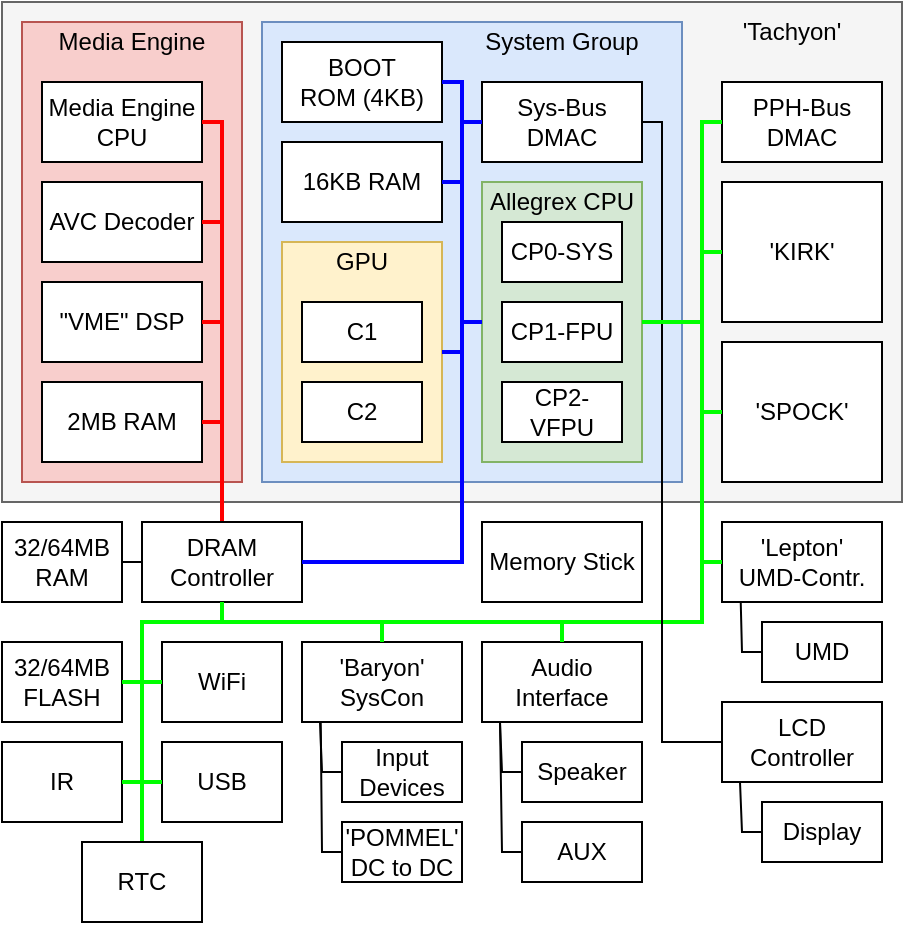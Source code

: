 <mxfile version="24.6.4" type="device">
  <diagram name="Page-1" id="wC95_xTdWWjxeRUOq-es">
    <mxGraphModel dx="661" dy="491" grid="1" gridSize="10" guides="1" tooltips="1" connect="1" arrows="1" fold="1" page="1" pageScale="1" pageWidth="827" pageHeight="1169" math="0" shadow="0">
      <root>
        <mxCell id="0" />
        <mxCell id="1" parent="0" />
        <mxCell id="Op0tHSddGDRsKOFtwu9H-1" value="" style="rounded=0;whiteSpace=wrap;html=1;fillColor=#f5f5f5;fontColor=#333333;strokeColor=#666666;" vertex="1" parent="1">
          <mxGeometry x="160" y="130" width="450" height="250" as="geometry" />
        </mxCell>
        <mxCell id="Op0tHSddGDRsKOFtwu9H-2" value="&#39;Tachyon&#39;" style="text;html=1;align=center;verticalAlign=middle;whiteSpace=wrap;rounded=0;" vertex="1" parent="1">
          <mxGeometry x="500" y="130" width="110" height="30" as="geometry" />
        </mxCell>
        <mxCell id="Op0tHSddGDRsKOFtwu9H-3" value="" style="rounded=0;whiteSpace=wrap;html=1;fillColor=#f8cecc;strokeColor=#b85450;" vertex="1" parent="1">
          <mxGeometry x="170" y="140" width="110" height="230" as="geometry" />
        </mxCell>
        <mxCell id="Op0tHSddGDRsKOFtwu9H-5" value="Media Engine" style="text;html=1;align=center;verticalAlign=middle;whiteSpace=wrap;rounded=0;" vertex="1" parent="1">
          <mxGeometry x="180" y="140" width="90" height="20" as="geometry" />
        </mxCell>
        <mxCell id="Op0tHSddGDRsKOFtwu9H-6" value="Media Engine CPU" style="rounded=0;whiteSpace=wrap;html=1;" vertex="1" parent="1">
          <mxGeometry x="180" y="170" width="80" height="40" as="geometry" />
        </mxCell>
        <mxCell id="Op0tHSddGDRsKOFtwu9H-7" value="AVC Decoder" style="rounded=0;whiteSpace=wrap;html=1;" vertex="1" parent="1">
          <mxGeometry x="180" y="220" width="80" height="40" as="geometry" />
        </mxCell>
        <mxCell id="Op0tHSddGDRsKOFtwu9H-8" value="&quot;VME&quot; DSP" style="rounded=0;whiteSpace=wrap;html=1;" vertex="1" parent="1">
          <mxGeometry x="180" y="270" width="80" height="40" as="geometry" />
        </mxCell>
        <mxCell id="Op0tHSddGDRsKOFtwu9H-9" value="2MB RAM" style="rounded=0;whiteSpace=wrap;html=1;" vertex="1" parent="1">
          <mxGeometry x="180" y="320" width="80" height="40" as="geometry" />
        </mxCell>
        <mxCell id="Op0tHSddGDRsKOFtwu9H-11" value="" style="endArrow=none;html=1;rounded=0;exitX=0.5;exitY=0;exitDx=0;exitDy=0;strokeColor=#FF0000;align=center;verticalAlign=middle;fontFamily=Helvetica;fontSize=11;fontColor=default;labelBackgroundColor=default;endSize=13;jumpSize=6;targetPerimeterSpacing=5;strokeWidth=2;" edge="1" parent="1" source="Op0tHSddGDRsKOFtwu9H-15">
          <mxGeometry width="50" height="50" relative="1" as="geometry">
            <mxPoint x="300" y="400" as="sourcePoint" />
            <mxPoint x="260" y="190" as="targetPoint" />
            <Array as="points">
              <mxPoint x="270" y="400" />
              <mxPoint x="270" y="190" />
            </Array>
          </mxGeometry>
        </mxCell>
        <mxCell id="Op0tHSddGDRsKOFtwu9H-12" value="" style="endArrow=none;html=1;rounded=0;entryX=1;entryY=0.5;entryDx=0;entryDy=0;strokeColor=#FF0000;strokeWidth=2;" edge="1" parent="1" target="Op0tHSddGDRsKOFtwu9H-7">
          <mxGeometry width="50" height="50" relative="1" as="geometry">
            <mxPoint x="270" y="240" as="sourcePoint" />
            <mxPoint x="360" y="220" as="targetPoint" />
          </mxGeometry>
        </mxCell>
        <mxCell id="Op0tHSddGDRsKOFtwu9H-13" value="" style="endArrow=none;html=1;rounded=0;exitX=1;exitY=0.5;exitDx=0;exitDy=0;strokeColor=#FF0000;strokeWidth=2;" edge="1" parent="1" source="Op0tHSddGDRsKOFtwu9H-8">
          <mxGeometry width="50" height="50" relative="1" as="geometry">
            <mxPoint x="300" y="250" as="sourcePoint" />
            <mxPoint x="270" y="290" as="targetPoint" />
          </mxGeometry>
        </mxCell>
        <mxCell id="Op0tHSddGDRsKOFtwu9H-14" value="" style="endArrow=none;html=1;rounded=0;exitX=1;exitY=0.5;exitDx=0;exitDy=0;strokeColor=#FF0000;strokeWidth=2;" edge="1" parent="1" source="Op0tHSddGDRsKOFtwu9H-9">
          <mxGeometry width="50" height="50" relative="1" as="geometry">
            <mxPoint x="310" y="260" as="sourcePoint" />
            <mxPoint x="270" y="340" as="targetPoint" />
          </mxGeometry>
        </mxCell>
        <mxCell id="Op0tHSddGDRsKOFtwu9H-15" value="DRAM Controller" style="rounded=0;whiteSpace=wrap;html=1;" vertex="1" parent="1">
          <mxGeometry x="230" y="390" width="80" height="40" as="geometry" />
        </mxCell>
        <mxCell id="Op0tHSddGDRsKOFtwu9H-16" value="32/64MB&lt;div&gt;RAM&lt;/div&gt;" style="rounded=0;whiteSpace=wrap;html=1;" vertex="1" parent="1">
          <mxGeometry x="160" y="390" width="60" height="40" as="geometry" />
        </mxCell>
        <mxCell id="Op0tHSddGDRsKOFtwu9H-18" value="" style="rounded=0;whiteSpace=wrap;html=1;fillColor=#dae8fc;strokeColor=#6c8ebf;" vertex="1" parent="1">
          <mxGeometry x="290" y="140" width="210" height="230" as="geometry" />
        </mxCell>
        <mxCell id="Op0tHSddGDRsKOFtwu9H-19" value="System Group" style="text;html=1;align=center;verticalAlign=middle;whiteSpace=wrap;rounded=0;" vertex="1" parent="1">
          <mxGeometry x="400" y="140" width="80" height="20" as="geometry" />
        </mxCell>
        <mxCell id="Op0tHSddGDRsKOFtwu9H-21" value="" style="rounded=0;whiteSpace=wrap;html=1;fillColor=#fff2cc;strokeColor=#d6b656;" vertex="1" parent="1">
          <mxGeometry x="300" y="250" width="80" height="110" as="geometry" />
        </mxCell>
        <mxCell id="Op0tHSddGDRsKOFtwu9H-22" value="16KB RAM" style="rounded=0;whiteSpace=wrap;html=1;" vertex="1" parent="1">
          <mxGeometry x="300" y="200" width="80" height="40" as="geometry" />
        </mxCell>
        <mxCell id="Op0tHSddGDRsKOFtwu9H-23" value="BOOT&lt;div&gt;ROM (4KB)&lt;/div&gt;" style="rounded=0;whiteSpace=wrap;html=1;" vertex="1" parent="1">
          <mxGeometry x="300" y="150" width="80" height="40" as="geometry" />
        </mxCell>
        <mxCell id="Op0tHSddGDRsKOFtwu9H-25" value="&lt;div&gt;PPH-Bus&lt;/div&gt;DMAC" style="rounded=0;whiteSpace=wrap;html=1;" vertex="1" parent="1">
          <mxGeometry x="520" y="170" width="80" height="40" as="geometry" />
        </mxCell>
        <mxCell id="Op0tHSddGDRsKOFtwu9H-26" value="" style="rounded=0;whiteSpace=wrap;html=1;fillColor=#d5e8d4;strokeColor=#82b366;" vertex="1" parent="1">
          <mxGeometry x="400" y="220" width="80" height="140" as="geometry" />
        </mxCell>
        <mxCell id="Op0tHSddGDRsKOFtwu9H-29" value="&#39;KIRK&#39;" style="rounded=0;whiteSpace=wrap;html=1;" vertex="1" parent="1">
          <mxGeometry x="520" y="220" width="80" height="70" as="geometry" />
        </mxCell>
        <mxCell id="Op0tHSddGDRsKOFtwu9H-30" value="&#39;SPOCK&#39;" style="rounded=0;whiteSpace=wrap;html=1;" vertex="1" parent="1">
          <mxGeometry x="520" y="300" width="80" height="70" as="geometry" />
        </mxCell>
        <mxCell id="Op0tHSddGDRsKOFtwu9H-31" value="" style="endArrow=none;html=1;rounded=0;exitX=0.5;exitY=1;exitDx=0;exitDy=0;entryX=0;entryY=0.5;entryDx=0;entryDy=0;strokeColor=#00FF00;strokeWidth=2;" edge="1" parent="1" source="Op0tHSddGDRsKOFtwu9H-15" target="Op0tHSddGDRsKOFtwu9H-25">
          <mxGeometry width="50" height="50" relative="1" as="geometry">
            <mxPoint x="260" y="430" as="sourcePoint" />
            <mxPoint x="520" y="210" as="targetPoint" />
            <Array as="points">
              <mxPoint x="270" y="440" />
              <mxPoint x="510" y="440" />
              <mxPoint x="510" y="190" />
            </Array>
          </mxGeometry>
        </mxCell>
        <mxCell id="Op0tHSddGDRsKOFtwu9H-35" value="&lt;div&gt;Sys-Bus&lt;/div&gt;DMAC" style="rounded=0;whiteSpace=wrap;html=1;" vertex="1" parent="1">
          <mxGeometry x="400" y="170" width="80" height="40" as="geometry" />
        </mxCell>
        <mxCell id="Op0tHSddGDRsKOFtwu9H-38" value="" style="endArrow=none;html=1;rounded=0;strokeColor=#0000FF;align=center;verticalAlign=middle;fontFamily=Helvetica;fontSize=11;fontColor=default;labelBackgroundColor=default;entryX=1;entryY=0.5;entryDx=0;entryDy=0;exitX=1;exitY=0.5;exitDx=0;exitDy=0;strokeWidth=2;" edge="1" parent="1" source="Op0tHSddGDRsKOFtwu9H-15" target="Op0tHSddGDRsKOFtwu9H-23">
          <mxGeometry width="50" height="50" relative="1" as="geometry">
            <mxPoint x="390" y="400" as="sourcePoint" />
            <mxPoint x="410" y="170" as="targetPoint" />
            <Array as="points">
              <mxPoint x="390" y="410" />
              <mxPoint x="390" y="170" />
            </Array>
          </mxGeometry>
        </mxCell>
        <mxCell id="Op0tHSddGDRsKOFtwu9H-53" value="Allegrex CPU" style="text;html=1;align=center;verticalAlign=middle;whiteSpace=wrap;rounded=0;" vertex="1" parent="1">
          <mxGeometry x="400" y="220" width="80" height="20" as="geometry" />
        </mxCell>
        <mxCell id="Op0tHSddGDRsKOFtwu9H-55" value="GPU" style="text;html=1;align=center;verticalAlign=middle;whiteSpace=wrap;rounded=0;" vertex="1" parent="1">
          <mxGeometry x="300" y="250" width="80" height="20" as="geometry" />
        </mxCell>
        <mxCell id="Op0tHSddGDRsKOFtwu9H-56" value="CP2-VFPU" style="rounded=0;whiteSpace=wrap;html=1;" vertex="1" parent="1">
          <mxGeometry x="410" y="320" width="60" height="30" as="geometry" />
        </mxCell>
        <mxCell id="Op0tHSddGDRsKOFtwu9H-57" value="CP0-SYS" style="rounded=0;whiteSpace=wrap;html=1;" vertex="1" parent="1">
          <mxGeometry x="410" y="240" width="60" height="30" as="geometry" />
        </mxCell>
        <mxCell id="Op0tHSddGDRsKOFtwu9H-58" value="CP1-FPU" style="rounded=0;whiteSpace=wrap;html=1;" vertex="1" parent="1">
          <mxGeometry x="410" y="280" width="60" height="30" as="geometry" />
        </mxCell>
        <mxCell id="Op0tHSddGDRsKOFtwu9H-59" value="C1" style="rounded=0;whiteSpace=wrap;html=1;" vertex="1" parent="1">
          <mxGeometry x="310" y="280" width="60" height="30" as="geometry" />
        </mxCell>
        <mxCell id="Op0tHSddGDRsKOFtwu9H-60" value="C2" style="rounded=0;whiteSpace=wrap;html=1;" vertex="1" parent="1">
          <mxGeometry x="310" y="320" width="60" height="30" as="geometry" />
        </mxCell>
        <mxCell id="Op0tHSddGDRsKOFtwu9H-61" value="" style="endArrow=none;html=1;rounded=0;exitX=1;exitY=0.5;exitDx=0;exitDy=0;strokeColor=#0000FF;strokeWidth=2;" edge="1" parent="1" source="Op0tHSddGDRsKOFtwu9H-21">
          <mxGeometry width="50" height="50" relative="1" as="geometry">
            <mxPoint x="360" y="330" as="sourcePoint" />
            <mxPoint x="390" y="305" as="targetPoint" />
          </mxGeometry>
        </mxCell>
        <mxCell id="Op0tHSddGDRsKOFtwu9H-62" value="" style="endArrow=none;html=1;rounded=0;entryX=0;entryY=0.5;entryDx=0;entryDy=0;strokeColor=#0000FF;strokeWidth=2;" edge="1" parent="1" target="Op0tHSddGDRsKOFtwu9H-26">
          <mxGeometry width="50" height="50" relative="1" as="geometry">
            <mxPoint x="390" y="290" as="sourcePoint" />
            <mxPoint x="380" y="280" as="targetPoint" />
          </mxGeometry>
        </mxCell>
        <mxCell id="Op0tHSddGDRsKOFtwu9H-63" value="" style="endArrow=none;html=1;rounded=0;exitX=1;exitY=0.5;exitDx=0;exitDy=0;strokeColor=#0000FF;strokeWidth=2;" edge="1" parent="1" source="Op0tHSddGDRsKOFtwu9H-22">
          <mxGeometry width="50" height="50" relative="1" as="geometry">
            <mxPoint x="360" y="330" as="sourcePoint" />
            <mxPoint x="390" y="220" as="targetPoint" />
          </mxGeometry>
        </mxCell>
        <mxCell id="Op0tHSddGDRsKOFtwu9H-64" value="" style="endArrow=none;html=1;rounded=0;entryX=0;entryY=0.5;entryDx=0;entryDy=0;strokeColor=#0000FF;strokeWidth=2;" edge="1" parent="1" target="Op0tHSddGDRsKOFtwu9H-35">
          <mxGeometry width="50" height="50" relative="1" as="geometry">
            <mxPoint x="390" y="190" as="sourcePoint" />
            <mxPoint x="380" y="280" as="targetPoint" />
          </mxGeometry>
        </mxCell>
        <mxCell id="Op0tHSddGDRsKOFtwu9H-65" value="Speaker" style="rounded=0;whiteSpace=wrap;html=1;" vertex="1" parent="1">
          <mxGeometry x="420" y="500" width="60" height="30" as="geometry" />
        </mxCell>
        <mxCell id="Op0tHSddGDRsKOFtwu9H-66" value="Memory Stick" style="rounded=0;whiteSpace=wrap;html=1;" vertex="1" parent="1">
          <mxGeometry x="400" y="390" width="80" height="40" as="geometry" />
        </mxCell>
        <mxCell id="Op0tHSddGDRsKOFtwu9H-68" value="UMD" style="rounded=0;whiteSpace=wrap;html=1;" vertex="1" parent="1">
          <mxGeometry x="540" y="440" width="60" height="30" as="geometry" />
        </mxCell>
        <mxCell id="Op0tHSddGDRsKOFtwu9H-69" value="&#39;Lepton&#39;&lt;div&gt;UMD-Contr.&lt;/div&gt;" style="rounded=0;whiteSpace=wrap;html=1;" vertex="1" parent="1">
          <mxGeometry x="520" y="390" width="80" height="40" as="geometry" />
        </mxCell>
        <mxCell id="Op0tHSddGDRsKOFtwu9H-70" value="" style="endArrow=none;html=1;rounded=0;entryX=0;entryY=0.5;entryDx=0;entryDy=0;strokeColor=#00FF00;strokeWidth=2;" edge="1" parent="1" target="Op0tHSddGDRsKOFtwu9H-69">
          <mxGeometry width="50" height="50" relative="1" as="geometry">
            <mxPoint x="520" y="410" as="sourcePoint" />
            <mxPoint x="420" y="300" as="targetPoint" />
            <Array as="points">
              <mxPoint x="510" y="410" />
            </Array>
          </mxGeometry>
        </mxCell>
        <mxCell id="Op0tHSddGDRsKOFtwu9H-72" value="" style="endArrow=none;html=1;rounded=0;entryX=0.117;entryY=0.998;entryDx=0;entryDy=0;exitX=0;exitY=0.5;exitDx=0;exitDy=0;entryPerimeter=0;" edge="1" parent="1" source="Op0tHSddGDRsKOFtwu9H-68" target="Op0tHSddGDRsKOFtwu9H-69">
          <mxGeometry width="50" height="50" relative="1" as="geometry">
            <mxPoint x="530" y="500" as="sourcePoint" />
            <mxPoint x="580" y="450" as="targetPoint" />
            <Array as="points">
              <mxPoint x="530" y="455" />
            </Array>
          </mxGeometry>
        </mxCell>
        <mxCell id="Op0tHSddGDRsKOFtwu9H-73" value="Audio Interface" style="rounded=0;whiteSpace=wrap;html=1;" vertex="1" parent="1">
          <mxGeometry x="400" y="450" width="80" height="40" as="geometry" />
        </mxCell>
        <mxCell id="Op0tHSddGDRsKOFtwu9H-74" value="" style="endArrow=none;html=1;rounded=0;entryX=0.5;entryY=0;entryDx=0;entryDy=0;strokeColor=#00FF00;strokeWidth=2;" edge="1" parent="1" target="Op0tHSddGDRsKOFtwu9H-73">
          <mxGeometry width="50" height="50" relative="1" as="geometry">
            <mxPoint x="440" y="440" as="sourcePoint" />
            <mxPoint x="350" y="470" as="targetPoint" />
          </mxGeometry>
        </mxCell>
        <mxCell id="Op0tHSddGDRsKOFtwu9H-76" value="" style="endArrow=none;html=1;rounded=0;exitX=1;exitY=0.5;exitDx=0;exitDy=0;entryX=0;entryY=0.5;entryDx=0;entryDy=0;" edge="1" parent="1" source="Op0tHSddGDRsKOFtwu9H-35" target="Op0tHSddGDRsKOFtwu9H-77">
          <mxGeometry width="50" height="50" relative="1" as="geometry">
            <mxPoint x="450" y="530" as="sourcePoint" />
            <mxPoint x="500" y="540" as="targetPoint" />
            <Array as="points">
              <mxPoint x="490" y="190" />
              <mxPoint x="490" y="500" />
            </Array>
          </mxGeometry>
        </mxCell>
        <mxCell id="Op0tHSddGDRsKOFtwu9H-77" value="LCD Controller" style="rounded=0;whiteSpace=wrap;html=1;" vertex="1" parent="1">
          <mxGeometry x="520" y="480" width="80" height="40" as="geometry" />
        </mxCell>
        <mxCell id="Op0tHSddGDRsKOFtwu9H-78" value="&#39;Baryon&#39;&lt;div&gt;SysCon&lt;/div&gt;" style="rounded=0;whiteSpace=wrap;html=1;" vertex="1" parent="1">
          <mxGeometry x="310" y="450" width="80" height="40" as="geometry" />
        </mxCell>
        <mxCell id="Op0tHSddGDRsKOFtwu9H-79" value="Input Devices" style="rounded=0;whiteSpace=wrap;html=1;" vertex="1" parent="1">
          <mxGeometry x="330" y="500" width="60" height="30" as="geometry" />
        </mxCell>
        <mxCell id="Op0tHSddGDRsKOFtwu9H-81" value="" style="endArrow=none;html=1;rounded=0;entryX=0.5;entryY=0;entryDx=0;entryDy=0;strokeColor=#00FF00;strokeWidth=2;" edge="1" parent="1" target="Op0tHSddGDRsKOFtwu9H-78">
          <mxGeometry width="50" height="50" relative="1" as="geometry">
            <mxPoint x="350" y="440" as="sourcePoint" />
            <mxPoint x="460" y="510" as="targetPoint" />
            <Array as="points" />
          </mxGeometry>
        </mxCell>
        <mxCell id="Op0tHSddGDRsKOFtwu9H-83" value="AUX" style="rounded=0;whiteSpace=wrap;html=1;" vertex="1" parent="1">
          <mxGeometry x="420" y="540" width="60" height="30" as="geometry" />
        </mxCell>
        <mxCell id="Op0tHSddGDRsKOFtwu9H-86" value="Display" style="rounded=0;whiteSpace=wrap;html=1;" vertex="1" parent="1">
          <mxGeometry x="540" y="530" width="60" height="30" as="geometry" />
        </mxCell>
        <mxCell id="Op0tHSddGDRsKOFtwu9H-87" value="" style="endArrow=none;html=1;rounded=0;entryX=0.117;entryY=0.998;entryDx=0;entryDy=0;exitX=0;exitY=0.5;exitDx=0;exitDy=0;entryPerimeter=0;" edge="1" parent="1">
          <mxGeometry width="50" height="50" relative="1" as="geometry">
            <mxPoint x="540" y="545" as="sourcePoint" />
            <mxPoint x="529" y="520" as="targetPoint" />
            <Array as="points">
              <mxPoint x="530" y="545" />
            </Array>
          </mxGeometry>
        </mxCell>
        <mxCell id="Op0tHSddGDRsKOFtwu9H-88" value="&#39;POMMEL&#39;&lt;div&gt;DC to DC&lt;/div&gt;" style="rounded=0;whiteSpace=wrap;html=1;" vertex="1" parent="1">
          <mxGeometry x="330" y="540" width="60" height="30" as="geometry" />
        </mxCell>
        <mxCell id="Op0tHSddGDRsKOFtwu9H-89" value="" style="endArrow=none;html=1;rounded=0;entryX=0.117;entryY=0.998;entryDx=0;entryDy=0;exitX=0;exitY=0.5;exitDx=0;exitDy=0;entryPerimeter=0;" edge="1" parent="1">
          <mxGeometry width="50" height="50" relative="1" as="geometry">
            <mxPoint x="330" y="515" as="sourcePoint" />
            <mxPoint x="319" y="490" as="targetPoint" />
            <Array as="points">
              <mxPoint x="320" y="515" />
            </Array>
          </mxGeometry>
        </mxCell>
        <mxCell id="Op0tHSddGDRsKOFtwu9H-90" value="" style="endArrow=none;html=1;rounded=0;entryX=0.117;entryY=1.002;entryDx=0;entryDy=0;exitX=0;exitY=0.5;exitDx=0;exitDy=0;entryPerimeter=0;" edge="1" parent="1" target="Op0tHSddGDRsKOFtwu9H-78">
          <mxGeometry width="50" height="50" relative="1" as="geometry">
            <mxPoint x="330" y="555" as="sourcePoint" />
            <mxPoint x="319" y="530" as="targetPoint" />
            <Array as="points">
              <mxPoint x="320" y="555" />
            </Array>
          </mxGeometry>
        </mxCell>
        <mxCell id="Op0tHSddGDRsKOFtwu9H-92" value="" style="endArrow=none;html=1;rounded=0;entryX=0.117;entryY=0.998;entryDx=0;entryDy=0;exitX=0;exitY=0.5;exitDx=0;exitDy=0;entryPerimeter=0;" edge="1" parent="1">
          <mxGeometry width="50" height="50" relative="1" as="geometry">
            <mxPoint x="420" y="515" as="sourcePoint" />
            <mxPoint x="409" y="490" as="targetPoint" />
            <Array as="points">
              <mxPoint x="410" y="515" />
            </Array>
          </mxGeometry>
        </mxCell>
        <mxCell id="Op0tHSddGDRsKOFtwu9H-93" value="" style="endArrow=none;html=1;rounded=0;entryX=0.117;entryY=1.002;entryDx=0;entryDy=0;exitX=0;exitY=0.5;exitDx=0;exitDy=0;entryPerimeter=0;" edge="1" parent="1">
          <mxGeometry width="50" height="50" relative="1" as="geometry">
            <mxPoint x="420" y="555" as="sourcePoint" />
            <mxPoint x="409" y="490" as="targetPoint" />
            <Array as="points">
              <mxPoint x="410" y="555" />
            </Array>
          </mxGeometry>
        </mxCell>
        <mxCell id="Op0tHSddGDRsKOFtwu9H-94" value="" style="endArrow=none;html=1;rounded=0;entryX=1;entryY=0.5;entryDx=0;entryDy=0;exitX=0;exitY=0.5;exitDx=0;exitDy=0;" edge="1" parent="1" source="Op0tHSddGDRsKOFtwu9H-15" target="Op0tHSddGDRsKOFtwu9H-16">
          <mxGeometry width="50" height="50" relative="1" as="geometry">
            <mxPoint x="260" y="500" as="sourcePoint" />
            <mxPoint x="310" y="450" as="targetPoint" />
          </mxGeometry>
        </mxCell>
        <mxCell id="Op0tHSddGDRsKOFtwu9H-95" value="WiFi" style="rounded=0;whiteSpace=wrap;html=1;" vertex="1" parent="1">
          <mxGeometry x="240" y="450" width="60" height="40" as="geometry" />
        </mxCell>
        <mxCell id="Op0tHSddGDRsKOFtwu9H-96" value="IR" style="rounded=0;whiteSpace=wrap;html=1;" vertex="1" parent="1">
          <mxGeometry x="160" y="500" width="60" height="40" as="geometry" />
        </mxCell>
        <mxCell id="Op0tHSddGDRsKOFtwu9H-97" value="" style="endArrow=none;html=1;rounded=0;strokeColor=#00FF00;strokeWidth=2;" edge="1" parent="1">
          <mxGeometry width="50" height="50" relative="1" as="geometry">
            <mxPoint x="230" y="550" as="sourcePoint" />
            <mxPoint x="270" y="440" as="targetPoint" />
            <Array as="points">
              <mxPoint x="230" y="440" />
            </Array>
          </mxGeometry>
        </mxCell>
        <mxCell id="Op0tHSddGDRsKOFtwu9H-98" value="USB" style="rounded=0;whiteSpace=wrap;html=1;" vertex="1" parent="1">
          <mxGeometry x="240" y="500" width="60" height="40" as="geometry" />
        </mxCell>
        <mxCell id="Op0tHSddGDRsKOFtwu9H-99" value="32/64MB&lt;div&gt;FLASH&lt;/div&gt;" style="rounded=0;whiteSpace=wrap;html=1;" vertex="1" parent="1">
          <mxGeometry x="160" y="450" width="60" height="40" as="geometry" />
        </mxCell>
        <mxCell id="Op0tHSddGDRsKOFtwu9H-100" value="RTC" style="rounded=0;whiteSpace=wrap;html=1;" vertex="1" parent="1">
          <mxGeometry x="200" y="550" width="60" height="40" as="geometry" />
        </mxCell>
        <mxCell id="Op0tHSddGDRsKOFtwu9H-101" value="" style="endArrow=none;html=1;rounded=0;entryX=1;entryY=0.5;entryDx=0;entryDy=0;exitX=0;exitY=0.5;exitDx=0;exitDy=0;strokeColor=#00FF00;strokeWidth=2;" edge="1" parent="1" source="Op0tHSddGDRsKOFtwu9H-95" target="Op0tHSddGDRsKOFtwu9H-99">
          <mxGeometry width="50" height="50" relative="1" as="geometry">
            <mxPoint x="230" y="460" as="sourcePoint" />
            <mxPoint x="400" y="420" as="targetPoint" />
          </mxGeometry>
        </mxCell>
        <mxCell id="Op0tHSddGDRsKOFtwu9H-102" value="" style="endArrow=none;html=1;rounded=0;exitX=1;exitY=0.5;exitDx=0;exitDy=0;entryX=0;entryY=0.5;entryDx=0;entryDy=0;strokeColor=#00FF00;strokeWidth=2;" edge="1" parent="1" source="Op0tHSddGDRsKOFtwu9H-96" target="Op0tHSddGDRsKOFtwu9H-98">
          <mxGeometry width="50" height="50" relative="1" as="geometry">
            <mxPoint x="350" y="470" as="sourcePoint" />
            <mxPoint x="400" y="420" as="targetPoint" />
          </mxGeometry>
        </mxCell>
        <mxCell id="Op0tHSddGDRsKOFtwu9H-103" value="" style="endArrow=none;html=1;rounded=0;entryX=0;entryY=0.5;entryDx=0;entryDy=0;strokeColor=#00FF00;strokeWidth=2;" edge="1" parent="1" target="Op0tHSddGDRsKOFtwu9H-29">
          <mxGeometry width="50" height="50" relative="1" as="geometry">
            <mxPoint x="510" y="255" as="sourcePoint" />
            <mxPoint x="460" y="340" as="targetPoint" />
          </mxGeometry>
        </mxCell>
        <mxCell id="Op0tHSddGDRsKOFtwu9H-105" value="" style="endArrow=none;html=1;rounded=0;entryX=0;entryY=0.5;entryDx=0;entryDy=0;strokeColor=#00FF00;strokeWidth=2;" edge="1" parent="1" target="Op0tHSddGDRsKOFtwu9H-30">
          <mxGeometry width="50" height="50" relative="1" as="geometry">
            <mxPoint x="510" y="335" as="sourcePoint" />
            <mxPoint x="550" y="290" as="targetPoint" />
          </mxGeometry>
        </mxCell>
        <mxCell id="Op0tHSddGDRsKOFtwu9H-106" value="" style="endArrow=none;html=1;rounded=0;entryX=1;entryY=0.5;entryDx=0;entryDy=0;strokeColor=#00FF00;strokeWidth=2;" edge="1" parent="1" target="Op0tHSddGDRsKOFtwu9H-26">
          <mxGeometry width="50" height="50" relative="1" as="geometry">
            <mxPoint x="510" y="290" as="sourcePoint" />
            <mxPoint x="410" y="300" as="targetPoint" />
          </mxGeometry>
        </mxCell>
      </root>
    </mxGraphModel>
  </diagram>
</mxfile>
